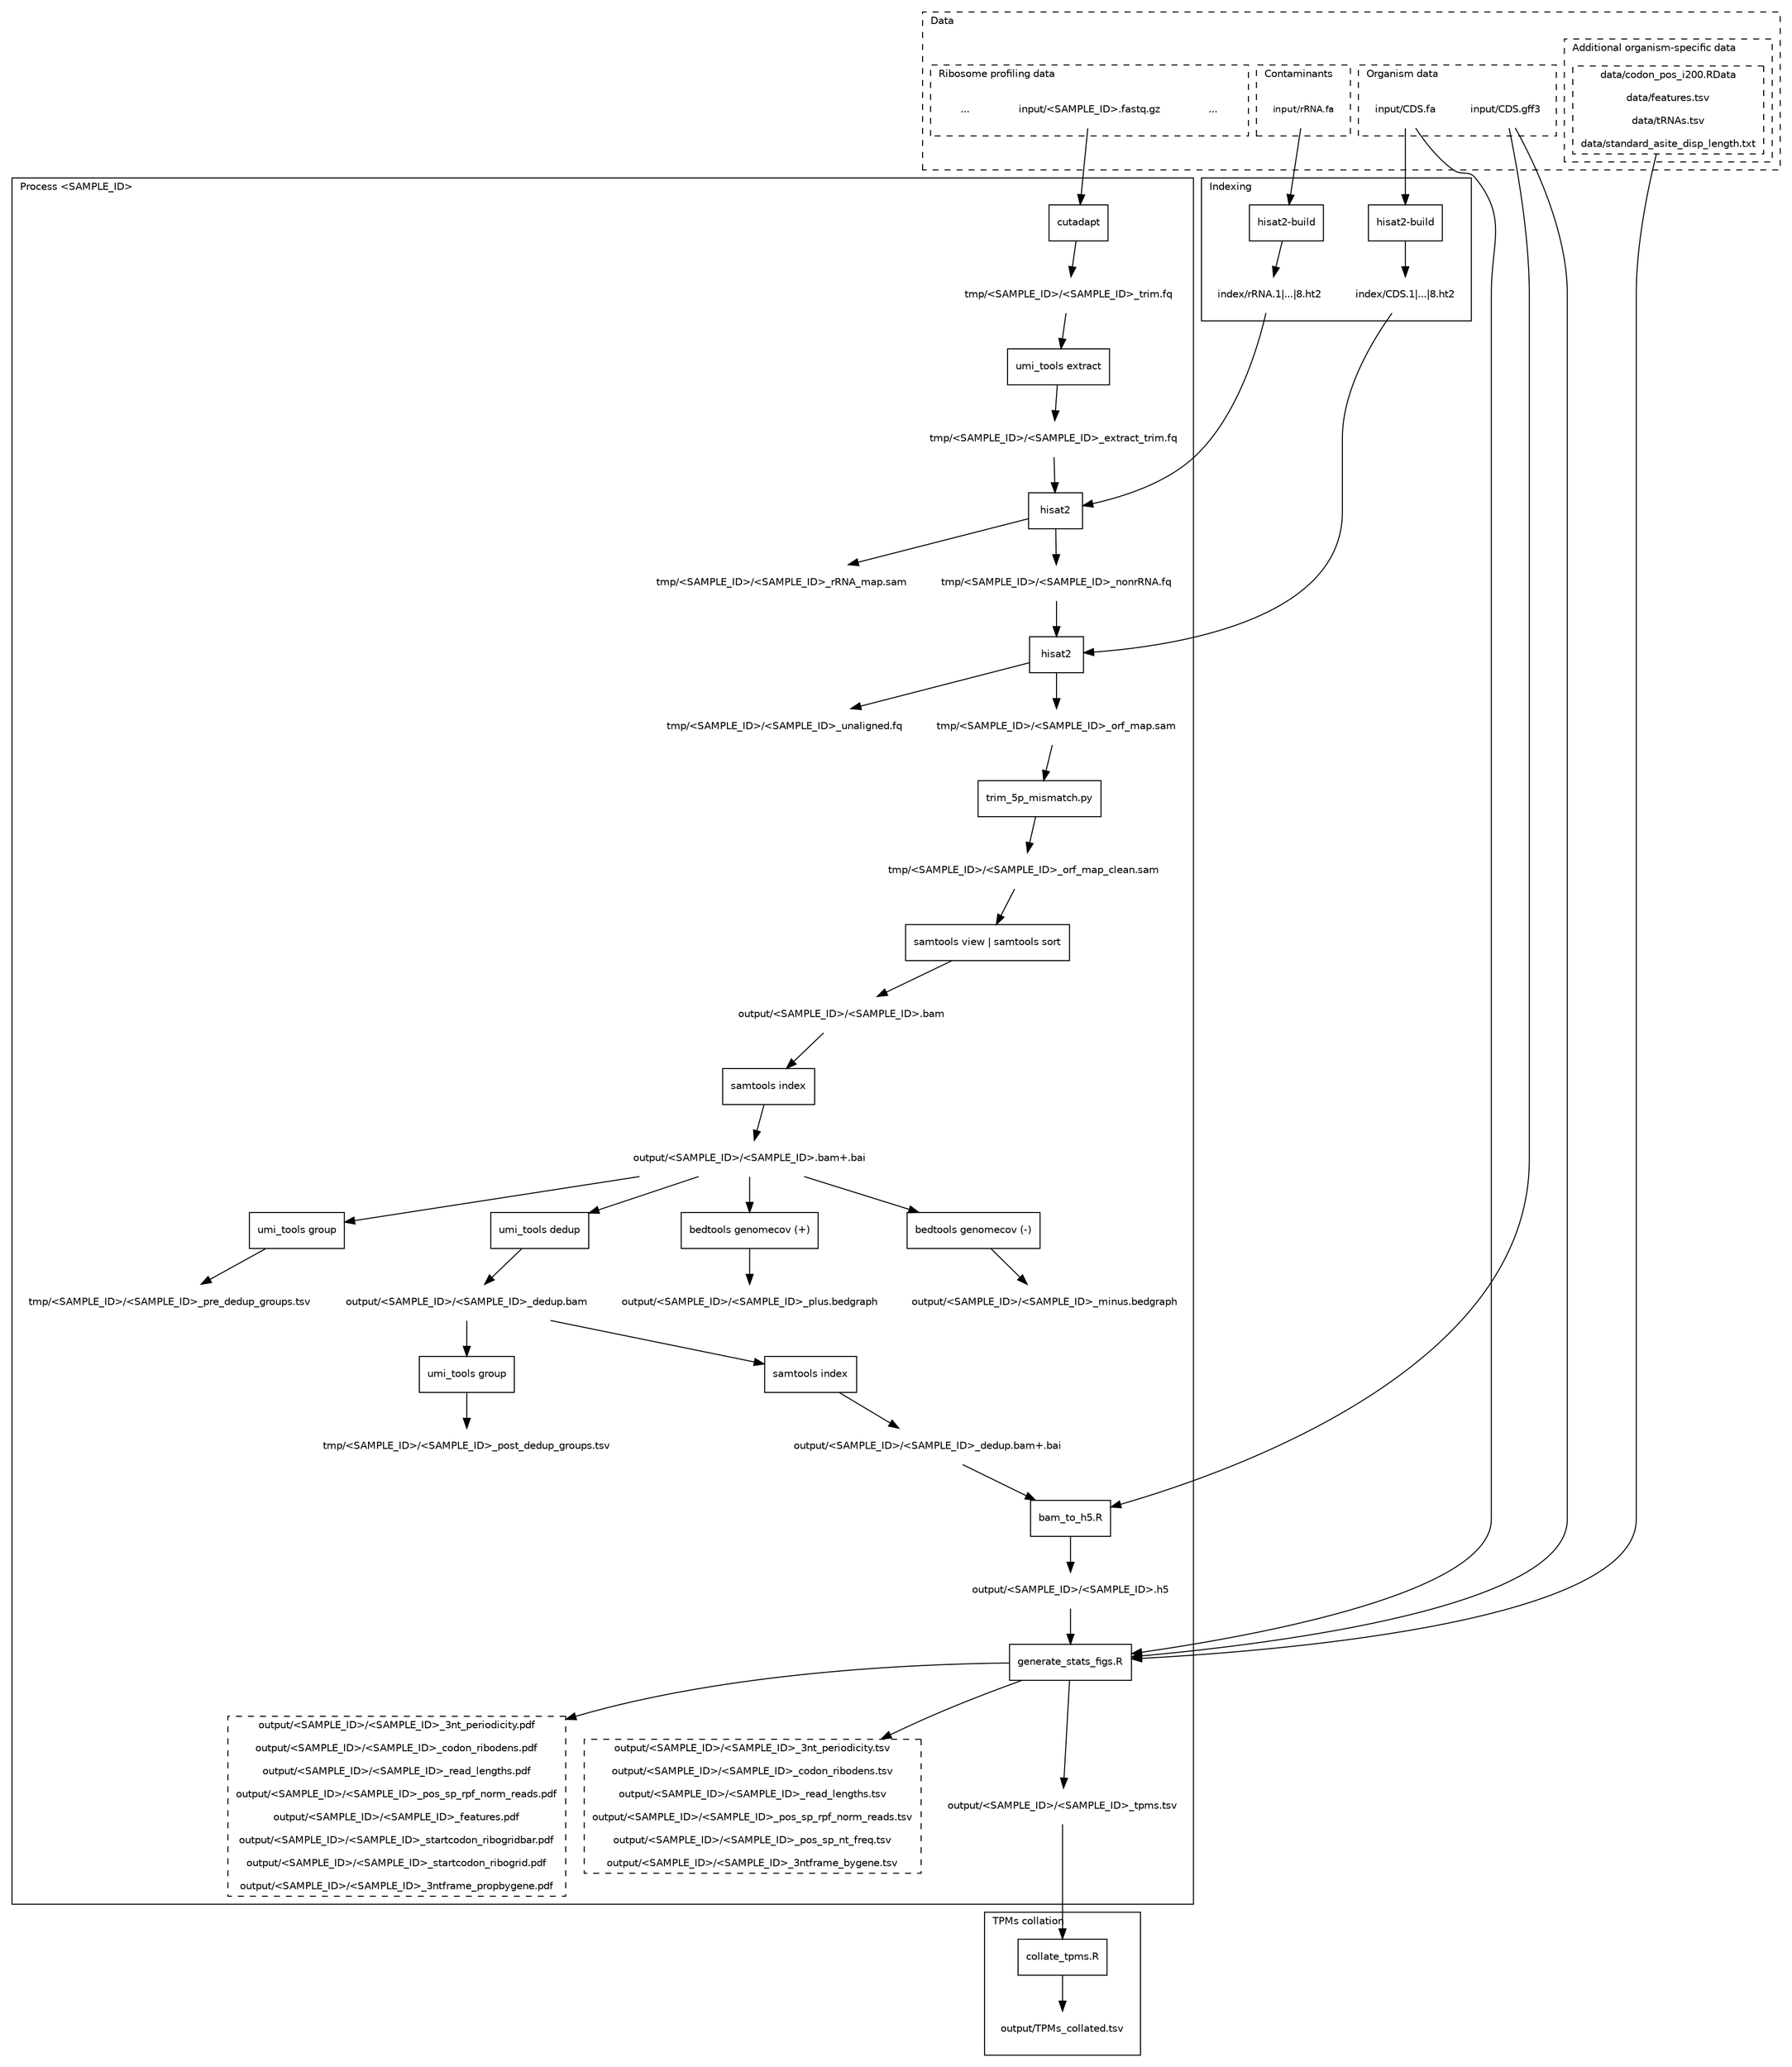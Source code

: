 digraph G {
  graph [ fontname=Helvetica, fontsize=10, compound=true ]
  node [ fontname=Helvetica, fontsize=10 ]
  edge [ fontname=Helvetica, fontsize=10 ]

  subgraph cluster_data {
    label = "Data"
    labeljust = "l"
    style = dashed

    subgraph cluster_organism {
      label = "Organism data"
      labeljust = "l"
      style = dashed

      "input/CDS.fa"  [shape=plaintext]
      "input/CDS.gff3" [shape=plaintext]
    }

    subgraph cluster_contaminants {
      label = "Contaminants"
      labeljust = "l"
      style = dashed

      "input/rRNA.fa"  [shape=plaintext, fontsize=9]
    }

    subgraph cluster_additional_organism {
      label = "Additional organism-specific data"
      labeljust = "l"
      style = dashed

      data [label="data/codon_pos_i200.RData\n
data/features.tsv\n
data/tRNAs.tsv\n
data/standard_asite_disp_length.txt"] [shape=box, style=dashed]
    }

    subgraph cluster_ribosome {
      label = "Ribosome profiling data"
      labeljust = "l"
      style = dashed

      ribosome_data0toI [label="..."] [shape=plaintext]
      "input/<SAMPLE_ID>.fastq.gz" [shape=plaintext]
      ribosome_dataItoN [label="..."] [shape=plaintext]
    }
  }
  
  subgraph cluster_indexing {
    label = "Indexing"
    labeljust = "l"

    h2build1 [label="hisat2-build"] [shape=box]
    h2build2 [label="hisat2-build"] [shape=box]

    "index/rRNA.1|...|8.ht2" [shape=plaintext]
    "index/CDS.1|...|8.ht2" [shape=plaintext]

    "input/rRNA.fa" -> h2build1 -> "index/rRNA.1|...|8.ht2"
    "input/CDS.fa" -> h2build2 -> "index/CDS.1|...|8.ht2"
  }

  subgraph cluster_per_sample_processing {
    label = "Process <SAMPLE_ID>"
    labeljust = "l"

    cut [label="cutadapt"] [shape=box]
    umi_extract [label="umi_tools extract"] [shape=box]
    h21 [label="hisat2"] [shape=box]
    h22 [label="hisat2"] [shape=box]
    samindex [label="samtools index"] [shape=box]
    samview [label="samtools view | samtools sort"] [shape=box]
    umi_pre_group [label="umi_tools group"] [shape=box]
    umi_dedup [label="umi_tools dedup"] [shape=box]
    umi_post_group [label="umi_tools group"] [shape=box]
    samindex_dedup [label="samtools index"] [shape=box]
    trim [label="trim_5p_mismatch.py"] [shape=box]
    bedplus [label="bedtools genomecov (+)"] [shape=box]
    bedminus [label="bedtools genomecov (-)"] [shape=box]
    bam2h5 [label="bam_to_h5.R"] [shape=box]
    statsfigs [label="generate_stats_figs.R"] [shape=box]

    "tmp/<SAMPLE_ID>/<SAMPLE_ID>_trim.fq" [shape=plaintext]
    "tmp/<SAMPLE_ID>/<SAMPLE_ID>_extract_trim.fq" [shape=plaintext]
    "tmp/<SAMPLE_ID>/<SAMPLE_ID>_rRNA_map.sam" [shape=plaintext]
    "tmp/<SAMPLE_ID>/<SAMPLE_ID>_nonrRNA.fq" [shape=plaintext]
    "tmp/<SAMPLE_ID>/<SAMPLE_ID>_unaligned.fq" [shape=plaintext]
    "tmp/<SAMPLE_ID>/<SAMPLE_ID>_orf_map.sam" [shape=plaintext]
    "tmp/<SAMPLE_ID>/<SAMPLE_ID>_orf_map_clean.sam" [shape=plaintext]
    "tmp/<SAMPLE_ID>/<SAMPLE_ID>_pre_dedup_groups.tsv" [shape=plaintext]
    "tmp/<SAMPLE_ID>/<SAMPLE_ID>_post_dedup_groups.tsv" [shape=plaintext]
    "output/<SAMPLE_ID>/<SAMPLE_ID>.bam" [shape=plaintext]
    "output/<SAMPLE_ID>/<SAMPLE_ID>.bam+.bai" [shape=plaintext]
    "output/<SAMPLE_ID>/<SAMPLE_ID>_plus.bedgraph" [shape=plaintext]
    "output/<SAMPLE_ID>/<SAMPLE_ID>_minus.bedgraph" [shape=plaintext]
    "output/<SAMPLE_ID>/<SAMPLE_ID>_dedup.bam" [shape=plaintext]
    "output/<SAMPLE_ID>/<SAMPLE_ID>_dedup.bam+.bai" [shape=plaintext]
    "output/<SAMPLE_ID>/<SAMPLE_ID>.h5" [shape=plaintext]

    pdfs [label="output/<SAMPLE_ID>/<SAMPLE_ID>_3nt_periodicity.pdf\n
output/<SAMPLE_ID>/<SAMPLE_ID>_codon_ribodens.pdf\n
output/<SAMPLE_ID>/<SAMPLE_ID>_read_lengths.pdf\n
output/<SAMPLE_ID>/<SAMPLE_ID>_pos_sp_rpf_norm_reads.pdf\n
output/<SAMPLE_ID>/<SAMPLE_ID>_features.pdf\n
output/<SAMPLE_ID>/<SAMPLE_ID>_startcodon_ribogridbar.pdf\n
output/<SAMPLE_ID>/<SAMPLE_ID>_startcodon_ribogrid.pdf\n
output/<SAMPLE_ID>/<SAMPLE_ID>_3ntframe_propbygene.pdf
"] [shape=box, style=dashed]

    tsvs [label="output/<SAMPLE_ID>/<SAMPLE_ID>_3nt_periodicity.tsv\n
output/<SAMPLE_ID>/<SAMPLE_ID>_codon_ribodens.tsv\n
output/<SAMPLE_ID>/<SAMPLE_ID>_read_lengths.tsv\n
output/<SAMPLE_ID>/<SAMPLE_ID>_pos_sp_rpf_norm_reads.tsv\n
output/<SAMPLE_ID>/<SAMPLE_ID>_pos_sp_nt_freq.tsv\n
output/<SAMPLE_ID>/<SAMPLE_ID>_3ntframe_bygene.tsv
"] [shape=box, style=dashed]

    "output/<SAMPLE_ID>/<SAMPLE_ID>_tpms.tsv" [shape=plaintext]

    "input/<SAMPLE_ID>.fastq.gz" -> cut -> "tmp/<SAMPLE_ID>/<SAMPLE_ID>_trim.fq"
    "tmp/<SAMPLE_ID>/<SAMPLE_ID>_trim.fq" -> umi_extract -> "tmp/<SAMPLE_ID>/<SAMPLE_ID>_extract_trim.fq"
    "tmp/<SAMPLE_ID>/<SAMPLE_ID>_extract_trim.fq" -> h21
    "index/rRNA.1|...|8.ht2" -> h21
    h21 -> "tmp/<SAMPLE_ID>/<SAMPLE_ID>_rRNA_map.sam"
    h21 -> "tmp/<SAMPLE_ID>/<SAMPLE_ID>_nonrRNA.fq"

    "index/CDS.1|...|8.ht2" -> h22
    "tmp/<SAMPLE_ID>/<SAMPLE_ID>_nonrRNA.fq" -> h22
    h22 -> "tmp/<SAMPLE_ID>/<SAMPLE_ID>_unaligned.fq"
    h22 -> "tmp/<SAMPLE_ID>/<SAMPLE_ID>_orf_map.sam"

    "tmp/<SAMPLE_ID>/<SAMPLE_ID>_orf_map.sam" -> trim -> "tmp/<SAMPLE_ID>/<SAMPLE_ID>_orf_map_clean.sam"
    "tmp/<SAMPLE_ID>/<SAMPLE_ID>_orf_map_clean.sam" -> samview -> "output/<SAMPLE_ID>/<SAMPLE_ID>.bam"
    "output/<SAMPLE_ID>/<SAMPLE_ID>.bam" -> samindex
    samindex -> "output/<SAMPLE_ID>/<SAMPLE_ID>.bam+.bai"

    "output/<SAMPLE_ID>/<SAMPLE_ID>.bam+.bai" -> bedplus -> "output/<SAMPLE_ID>/<SAMPLE_ID>_plus.bedgraph"
    "output/<SAMPLE_ID>/<SAMPLE_ID>.bam+.bai" -> bedminus -> "output/<SAMPLE_ID>/<SAMPLE_ID>_minus.bedgraph"

    "output/<SAMPLE_ID>/<SAMPLE_ID>.bam+.bai" -> umi_pre_group -> "tmp/<SAMPLE_ID>/<SAMPLE_ID>_pre_dedup_groups.tsv"
    "output/<SAMPLE_ID>/<SAMPLE_ID>.bam+.bai" -> umi_dedup -> "output/<SAMPLE_ID>/<SAMPLE_ID>_dedup.bam"
    "output/<SAMPLE_ID>/<SAMPLE_ID>_dedup.bam" -> umi_post_group -> "tmp/<SAMPLE_ID>/<SAMPLE_ID>_post_dedup_groups.tsv"

    "output/<SAMPLE_ID>/<SAMPLE_ID>_dedup.bam" -> samindex_dedup -> "output/<SAMPLE_ID>/<SAMPLE_ID>_dedup.bam+.bai"  
    "output/<SAMPLE_ID>/<SAMPLE_ID>_dedup.bam+.bai" -> bam2h5
    "input/CDS.gff3" -> bam2h5
    bam2h5 -> "output/<SAMPLE_ID>/<SAMPLE_ID>.h5"

    "output/<SAMPLE_ID>/<SAMPLE_ID>.h5" -> statsfigs
    "input/CDS.fa" -> statsfigs
    "input/CDS.gff3" -> statsfigs
    data -> statsfigs

    statsfigs -> pdfs
    statsfigs -> tsvs
    statsfigs -> "output/<SAMPLE_ID>/<SAMPLE_ID>_tpms.tsv"
  }

  subgraph cluster_tpms_collation {
    label = "TPMs collation"
    labeljust = "l"

    collate [label="collate_tpms.R"] [shape=box]

    "output/TPMs_collated.tsv" [shape=plaintext]

    "output/<SAMPLE_ID>/<SAMPLE_ID>_tpms.tsv" -> collate
    collate -> "output/TPMs_collated.tsv"
  }
}
